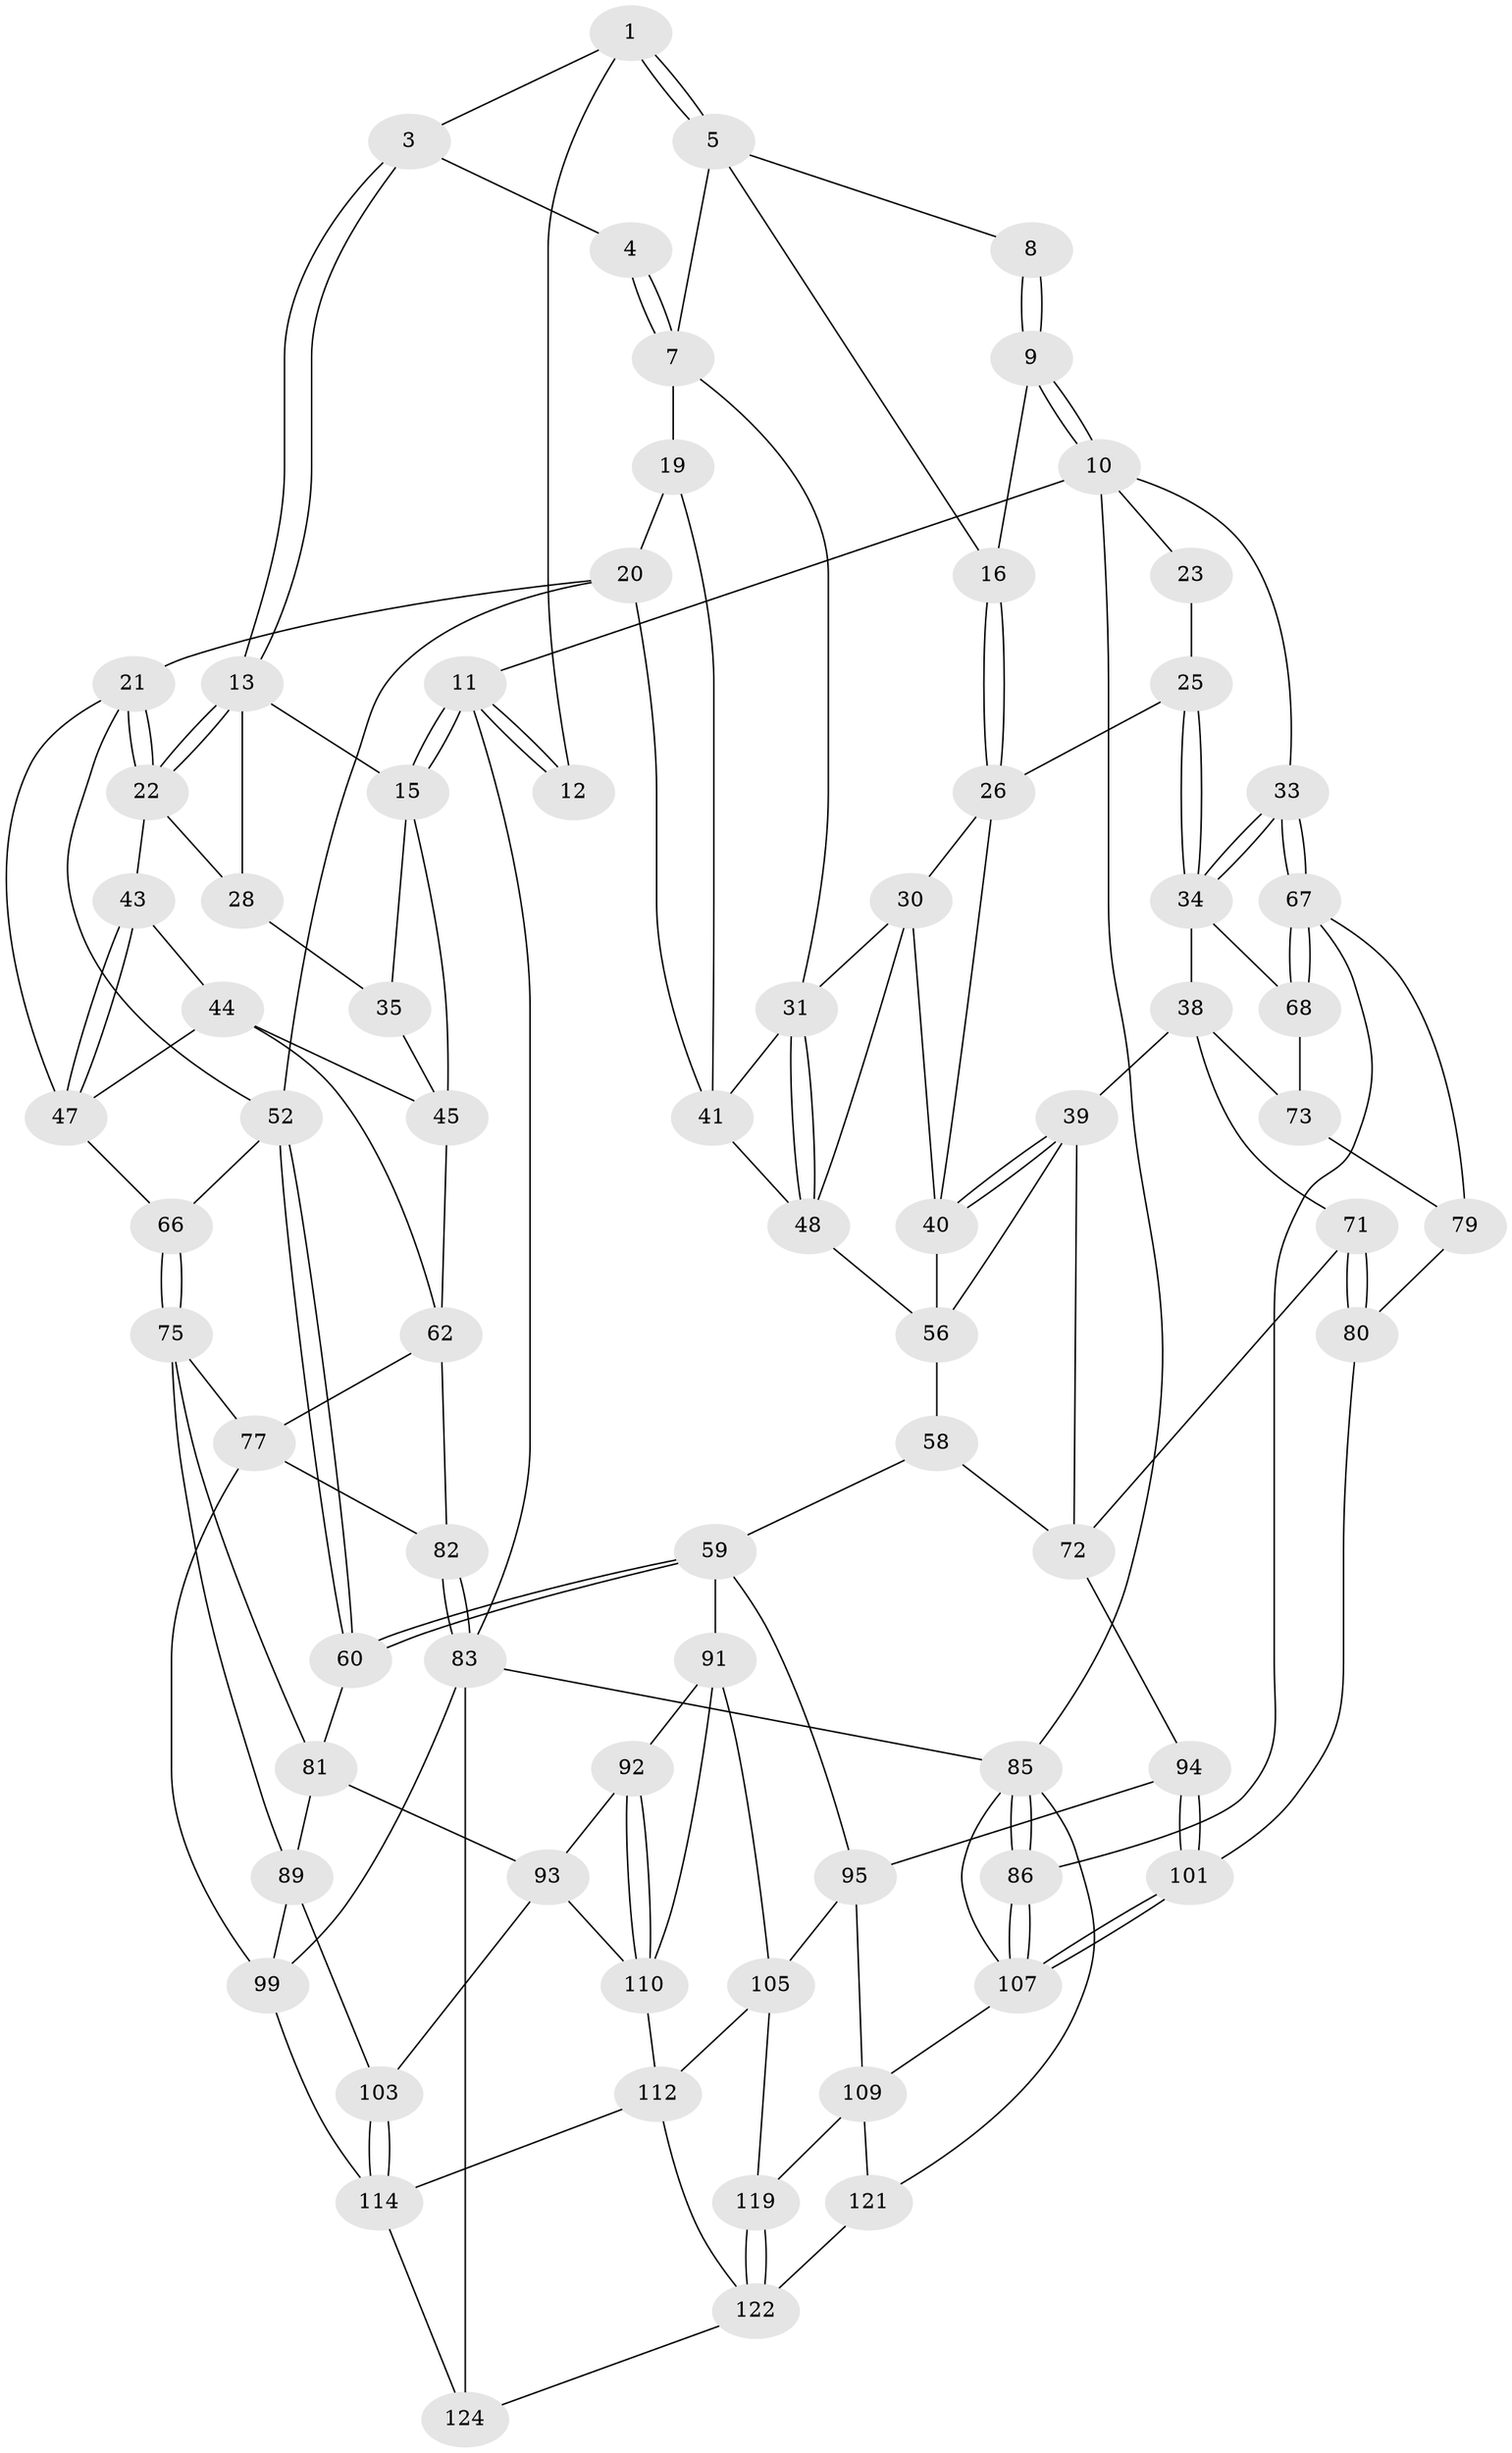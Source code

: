 // original degree distribution, {4: 0.1774193548387097, 5: 0.5967741935483871, 3: 0.03225806451612903, 6: 0.1935483870967742}
// Generated by graph-tools (version 1.1) at 2025/42/03/06/25 10:42:34]
// undirected, 75 vertices, 163 edges
graph export_dot {
graph [start="1"]
  node [color=gray90,style=filled];
  1 [pos="+0.5173094612922351+0.10678437476036659",super="+2"];
  3 [pos="+0.3266451845730855+0.11172066023150103"];
  4 [pos="+0.46281238686888976+0.12201333314723316"];
  5 [pos="+0.6398438368961274+0.10863229743450314",super="+6"];
  7 [pos="+0.6328906605887102+0.1590616998645375",super="+18"];
  8 [pos="+0.5846582468060263+0"];
  9 [pos="+1+0",super="+17"];
  10 [pos="+1+0",super="+24"];
  11 [pos="+0+0"];
  12 [pos="+0.3107380081332913+0"];
  13 [pos="+0.3255548102231838+0.12755545998597317",super="+14"];
  15 [pos="+0+0",super="+36"];
  16 [pos="+0.6706469174011117+0.14656345178659572"];
  19 [pos="+0.5298069115431375+0.24413238990732858"];
  20 [pos="+0.39154699109818136+0.25276947537708533",super="+51"];
  21 [pos="+0.3772210991841778+0.24479217795208186",super="+46"];
  22 [pos="+0.35152296283622897+0.21973449742441195",super="+27"];
  23 [pos="+0.8747301130587286+0.21241891839017074"];
  25 [pos="+0.8596801138107283+0.24150410317072904"];
  26 [pos="+0.7652457100431413+0.27907160195978487",super="+29"];
  28 [pos="+0.10815912597977285+0.24628182579884322"];
  30 [pos="+0.7091135750981341+0.3450435234159772",super="+50"];
  31 [pos="+0.632536029254087+0.31710851403677975",super="+32"];
  33 [pos="+1+0.3093274027332467"];
  34 [pos="+0.903141552750492+0.3901053291682425",super="+37"];
  35 [pos="+0.08599162290749524+0.29165008649942287"];
  38 [pos="+0.8687552024964075+0.4124900022447118",super="+70"];
  39 [pos="+0.8526598368070113+0.4101185435916277",super="+65"];
  40 [pos="+0.8170525852112083+0.38987713493927184",super="+54"];
  41 [pos="+0.5798192388905304+0.4022836405227124",super="+42"];
  43 [pos="+0.21677968980260506+0.3166431752160385"];
  44 [pos="+0.13269457145866406+0.40328449668917876",super="+61"];
  45 [pos="+0.10131445455746+0.3786133480740316",super="+55"];
  47 [pos="+0.2653411147333715+0.4249711595444591",super="+64"];
  48 [pos="+0.656003743493424+0.41248023427820185",super="+49"];
  52 [pos="+0.4287251639605522+0.49149780329481296",super="+53"];
  56 [pos="+0.7066674990092432+0.46019583284217896",super="+57"];
  58 [pos="+0.5847553763227309+0.5606185176548502"];
  59 [pos="+0.4465440499067392+0.5372828526195227",super="+90"];
  60 [pos="+0.4395578181339917+0.5316725134513955"];
  62 [pos="+0.06954095945382477+0.5324665541798139",super="+63"];
  66 [pos="+0.23009424807272644+0.5175329081609056"];
  67 [pos="+1+0.6255913273981214",super="+87"];
  68 [pos="+1+0.5897566209719581",super="+69"];
  71 [pos="+0.753137671730436+0.6168192386797745"];
  72 [pos="+0.7079961359153563+0.6096149601839348",super="+74"];
  73 [pos="+0.8668946333460996+0.53887560605573",super="+78"];
  75 [pos="+0.22906348177704727+0.5452531614592571",super="+76"];
  77 [pos="+0.12748744462534067+0.6068422983999041",super="+97"];
  79 [pos="+0.876104970947314+0.6401679733863532",super="+96"];
  80 [pos="+0.8264573480836576+0.6632498017944519",super="+100"];
  81 [pos="+0.3819186998612802+0.5639547025990439",super="+88"];
  82 [pos="+0+0.8236147651281841"];
  83 [pos="+0+1",super="+84"];
  85 [pos="+1+1",super="+120"];
  86 [pos="+1+1"];
  89 [pos="+0.2501002194205426+0.6687783599343448",super="+98"];
  91 [pos="+0.43795300777540347+0.7238735784658576",super="+106"];
  92 [pos="+0.419956082763972+0.7300489817757227"];
  93 [pos="+0.37818807575859986+0.7173696242388796",super="+102"];
  94 [pos="+0.6555452116519946+0.6476469184425037"];
  95 [pos="+0.6349521757720752+0.6771515436133099",super="+104"];
  99 [pos="+0.19071097874189064+0.795323846865996",super="+116"];
  101 [pos="+0.7684940925204783+0.8104455744386438"];
  103 [pos="+0.26011060253728624+0.7837778916419192"];
  105 [pos="+0.5327821716779384+0.8174798979195536",super="+117"];
  107 [pos="+0.7656499958821669+0.8295741528894031",super="+108"];
  109 [pos="+0.6870132226585777+0.8626507640304578",super="+118"];
  110 [pos="+0.3837182815051347+0.8015956234951477",super="+111"];
  112 [pos="+0.37807313086381794+0.8951454852202797",super="+113"];
  114 [pos="+0.3404227042747233+0.9284967068347085",super="+115"];
  119 [pos="+0.5572482134013156+0.8771100568844209"];
  121 [pos="+0.7422951716068613+1"];
  122 [pos="+0.5094985542160569+0.9513810986969701",super="+123"];
  124 [pos="+0.22582740264429632+1"];
  1 -- 5;
  1 -- 5;
  1 -- 3;
  1 -- 12;
  3 -- 4;
  3 -- 13;
  3 -- 13;
  4 -- 7;
  4 -- 7;
  5 -- 8;
  5 -- 16;
  5 -- 7;
  7 -- 19;
  7 -- 31;
  8 -- 9;
  8 -- 9;
  9 -- 10;
  9 -- 10;
  9 -- 16;
  10 -- 11;
  10 -- 85;
  10 -- 33;
  10 -- 23;
  11 -- 12;
  11 -- 12;
  11 -- 15;
  11 -- 15;
  11 -- 83;
  13 -- 22;
  13 -- 22;
  13 -- 28;
  13 -- 15;
  15 -- 35;
  15 -- 45;
  16 -- 26;
  16 -- 26;
  19 -- 20;
  19 -- 41;
  20 -- 21;
  20 -- 41;
  20 -- 52;
  21 -- 22;
  21 -- 22;
  21 -- 52;
  21 -- 47;
  22 -- 43;
  22 -- 28;
  23 -- 25;
  25 -- 26;
  25 -- 34;
  25 -- 34;
  26 -- 40;
  26 -- 30;
  28 -- 35;
  30 -- 31;
  30 -- 48;
  30 -- 40;
  31 -- 48;
  31 -- 48;
  31 -- 41;
  33 -- 34;
  33 -- 34;
  33 -- 67;
  33 -- 67;
  34 -- 38;
  34 -- 68;
  35 -- 45;
  38 -- 39;
  38 -- 73;
  38 -- 71;
  39 -- 40;
  39 -- 40;
  39 -- 56;
  39 -- 72;
  40 -- 56;
  41 -- 48;
  43 -- 44;
  43 -- 47;
  43 -- 47;
  44 -- 45;
  44 -- 62;
  44 -- 47;
  45 -- 62;
  47 -- 66;
  48 -- 56;
  52 -- 60;
  52 -- 60;
  52 -- 66;
  56 -- 58;
  58 -- 59;
  58 -- 72;
  59 -- 60;
  59 -- 60;
  59 -- 91;
  59 -- 95;
  60 -- 81;
  62 -- 77;
  62 -- 82;
  66 -- 75;
  66 -- 75;
  67 -- 68;
  67 -- 68;
  67 -- 86;
  67 -- 79;
  68 -- 73 [weight=2];
  71 -- 72;
  71 -- 80;
  71 -- 80;
  72 -- 94;
  73 -- 79;
  75 -- 81;
  75 -- 89;
  75 -- 77;
  77 -- 82;
  77 -- 99;
  79 -- 80 [weight=2];
  80 -- 101;
  81 -- 89;
  81 -- 93;
  82 -- 83;
  82 -- 83;
  83 -- 99;
  83 -- 124;
  83 -- 85;
  85 -- 86;
  85 -- 86;
  85 -- 121;
  85 -- 107;
  86 -- 107;
  86 -- 107;
  89 -- 99;
  89 -- 103;
  91 -- 92;
  91 -- 105;
  91 -- 110;
  92 -- 93;
  92 -- 110;
  92 -- 110;
  93 -- 110;
  93 -- 103;
  94 -- 95;
  94 -- 101;
  94 -- 101;
  95 -- 105;
  95 -- 109;
  99 -- 114;
  101 -- 107;
  101 -- 107;
  103 -- 114;
  103 -- 114;
  105 -- 112;
  105 -- 119;
  107 -- 109;
  109 -- 121;
  109 -- 119;
  110 -- 112;
  112 -- 114;
  112 -- 122;
  114 -- 124;
  119 -- 122;
  119 -- 122;
  121 -- 122;
  122 -- 124;
}
